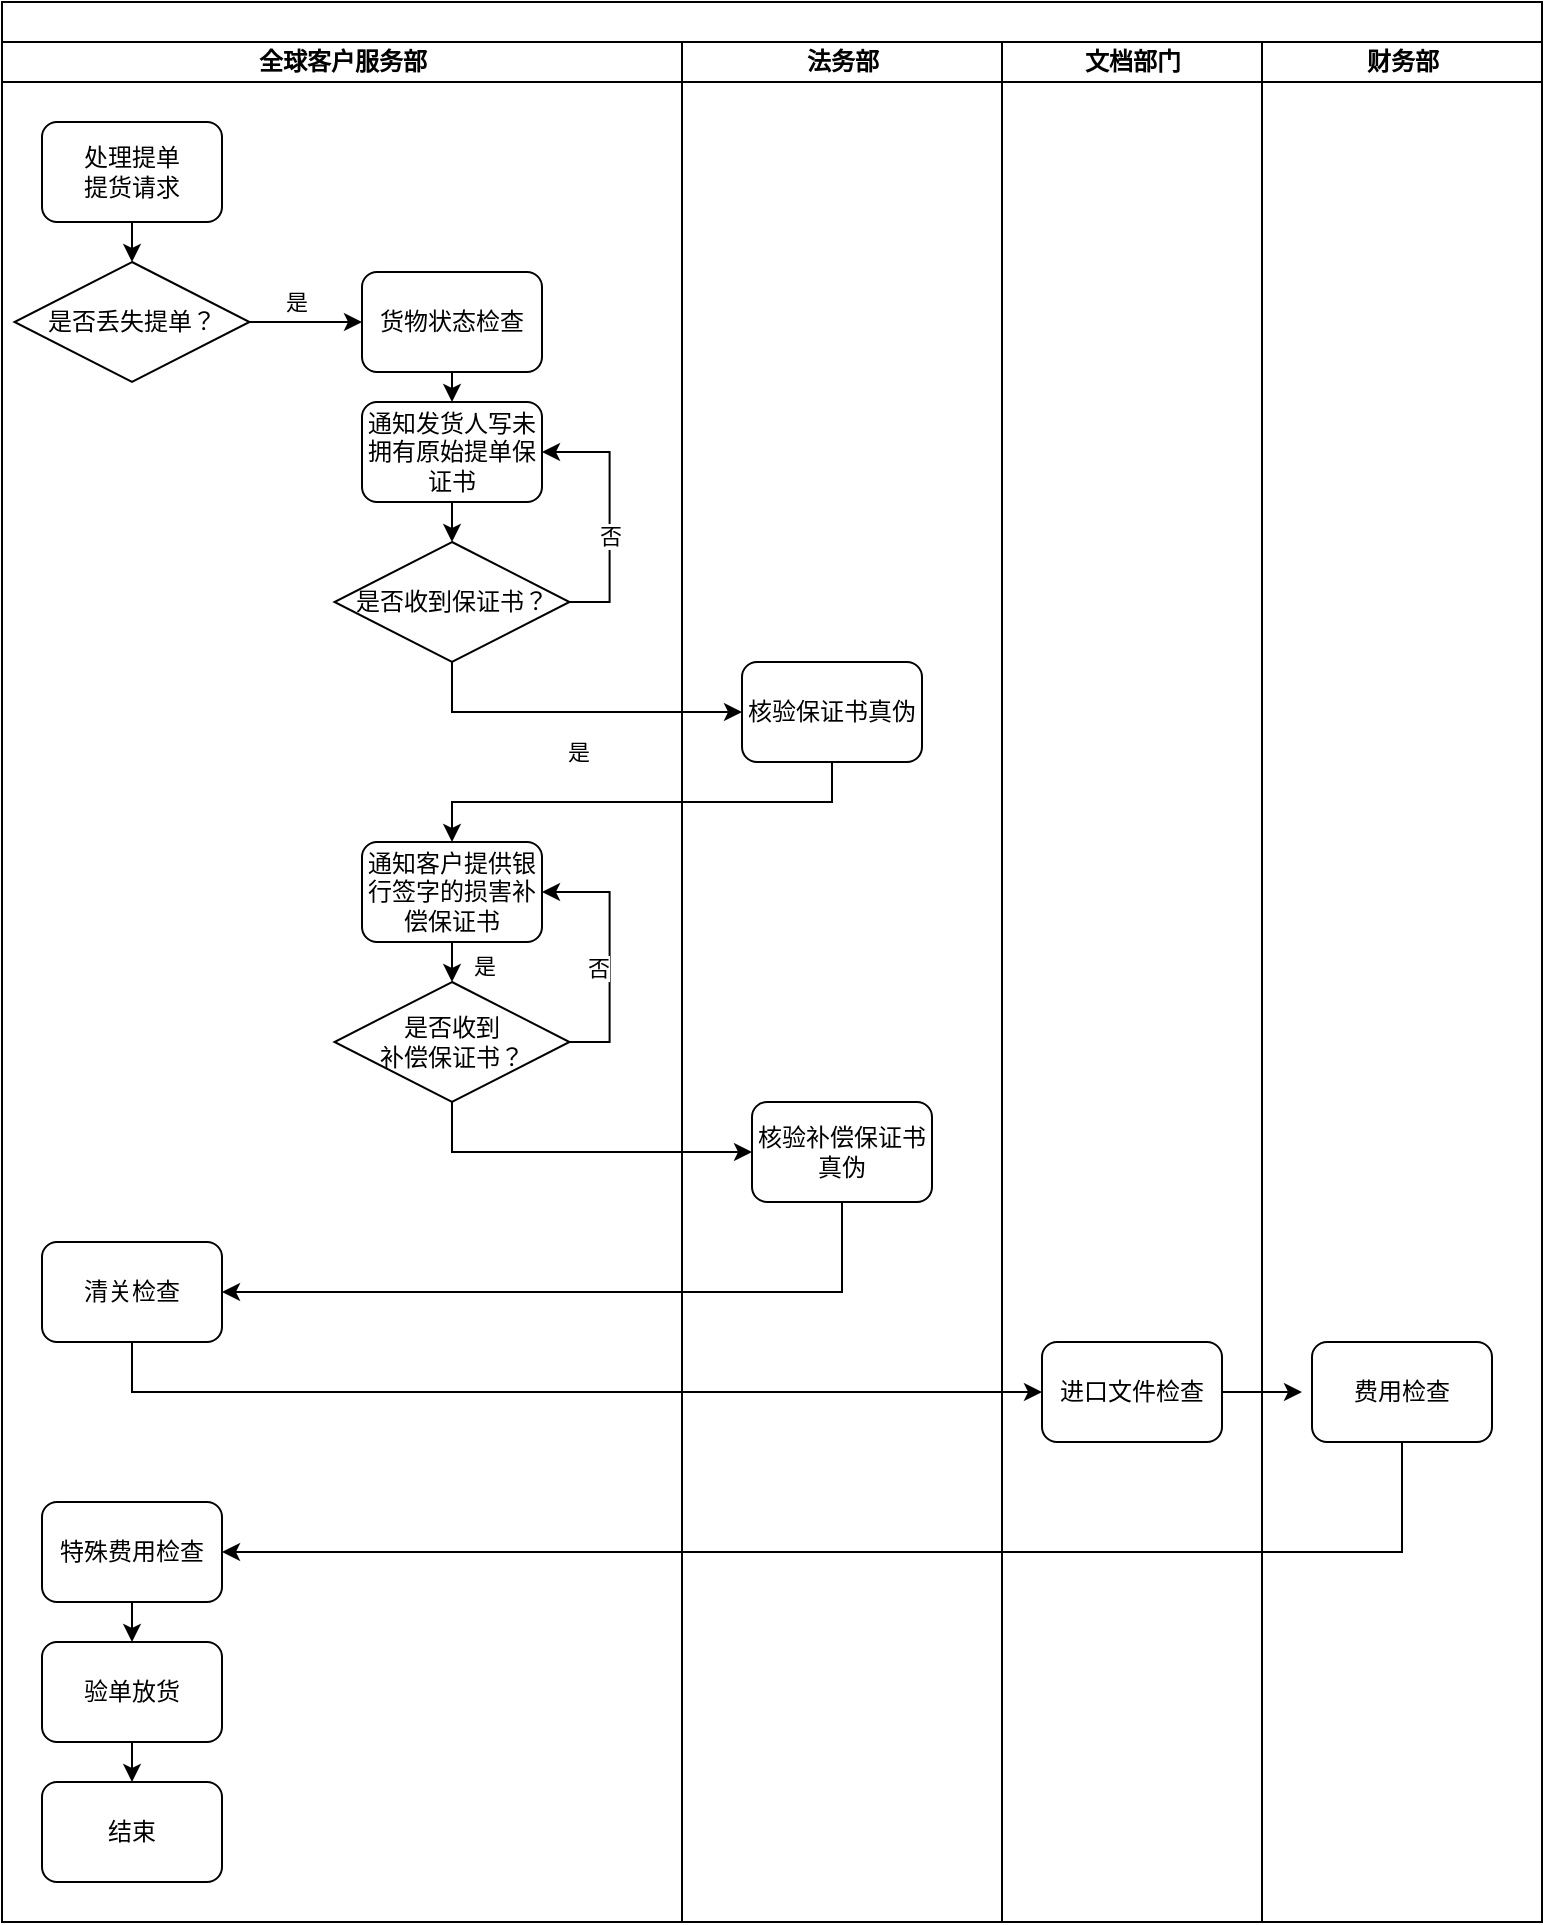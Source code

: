 <mxfile version="22.1.5" type="github">
  <diagram name="Page-1" id="74e2e168-ea6b-b213-b513-2b3c1d86103e">
    <mxGraphModel dx="1674" dy="758" grid="1" gridSize="10" guides="1" tooltips="1" connect="1" arrows="1" fold="1" page="1" pageScale="1" pageWidth="1100" pageHeight="850" background="none" math="0" shadow="0">
      <root>
        <mxCell id="0" />
        <mxCell id="1" parent="0" />
        <mxCell id="77e6c97f196da883-1" value="" style="swimlane;html=1;childLayout=stackLayout;startSize=20;rounded=0;shadow=0;labelBackgroundColor=none;strokeWidth=1;fontFamily=Verdana;fontSize=8;align=center;" parent="1" vertex="1">
          <mxGeometry x="70" y="20" width="770" height="960" as="geometry" />
        </mxCell>
        <mxCell id="77e6c97f196da883-2" value="全球客户服务部" style="swimlane;html=1;startSize=20;" parent="77e6c97f196da883-1" vertex="1">
          <mxGeometry y="20" width="340" height="940" as="geometry" />
        </mxCell>
        <mxCell id="ZSuGLA9R8co5YekJJskA-2" value="是否丢失提单？" style="rhombus;whiteSpace=wrap;html=1;" vertex="1" parent="77e6c97f196da883-2">
          <mxGeometry x="6.25" y="110" width="117.5" height="60" as="geometry" />
        </mxCell>
        <mxCell id="ZSuGLA9R8co5YekJJskA-13" style="edgeStyle=orthogonalEdgeStyle;rounded=0;orthogonalLoop=1;jettySize=auto;html=1;exitX=0.5;exitY=1;exitDx=0;exitDy=0;entryX=0.5;entryY=0;entryDx=0;entryDy=0;" edge="1" parent="77e6c97f196da883-2" source="ZSuGLA9R8co5YekJJskA-1" target="ZSuGLA9R8co5YekJJskA-12">
          <mxGeometry relative="1" as="geometry" />
        </mxCell>
        <mxCell id="ZSuGLA9R8co5YekJJskA-1" value="货物状态检查" style="rounded=1;whiteSpace=wrap;html=1;" vertex="1" parent="77e6c97f196da883-2">
          <mxGeometry x="180" y="115" width="90" height="50" as="geometry" />
        </mxCell>
        <mxCell id="ZSuGLA9R8co5YekJJskA-8" style="edgeStyle=orthogonalEdgeStyle;rounded=0;orthogonalLoop=1;jettySize=auto;html=1;exitX=1;exitY=0.5;exitDx=0;exitDy=0;" edge="1" parent="77e6c97f196da883-2" source="ZSuGLA9R8co5YekJJskA-2" target="ZSuGLA9R8co5YekJJskA-1">
          <mxGeometry relative="1" as="geometry" />
        </mxCell>
        <mxCell id="ZSuGLA9R8co5YekJJskA-9" value="是" style="edgeLabel;html=1;align=center;verticalAlign=middle;resizable=0;points=[];" vertex="1" connectable="0" parent="ZSuGLA9R8co5YekJJskA-8">
          <mxGeometry x="-0.026" y="-3" relative="1" as="geometry">
            <mxPoint x="-5" y="-13" as="offset" />
          </mxGeometry>
        </mxCell>
        <mxCell id="ZSuGLA9R8co5YekJJskA-5" value="处理提单&lt;br&gt;提货请求" style="rounded=1;whiteSpace=wrap;html=1;" vertex="1" parent="77e6c97f196da883-2">
          <mxGeometry x="20" y="40" width="90" height="50" as="geometry" />
        </mxCell>
        <mxCell id="ZSuGLA9R8co5YekJJskA-6" style="edgeStyle=orthogonalEdgeStyle;rounded=0;orthogonalLoop=1;jettySize=auto;html=1;exitX=0.5;exitY=1;exitDx=0;exitDy=0;entryX=0.5;entryY=0;entryDx=0;entryDy=0;" edge="1" parent="77e6c97f196da883-2" source="ZSuGLA9R8co5YekJJskA-5" target="ZSuGLA9R8co5YekJJskA-2">
          <mxGeometry relative="1" as="geometry" />
        </mxCell>
        <mxCell id="ZSuGLA9R8co5YekJJskA-16" style="edgeStyle=orthogonalEdgeStyle;rounded=0;orthogonalLoop=1;jettySize=auto;html=1;exitX=0.5;exitY=1;exitDx=0;exitDy=0;entryX=0.5;entryY=0;entryDx=0;entryDy=0;" edge="1" parent="77e6c97f196da883-2" source="ZSuGLA9R8co5YekJJskA-12" target="ZSuGLA9R8co5YekJJskA-15">
          <mxGeometry relative="1" as="geometry" />
        </mxCell>
        <mxCell id="ZSuGLA9R8co5YekJJskA-12" value="通知发货人写未拥有原始提单保证书" style="rounded=1;whiteSpace=wrap;html=1;" vertex="1" parent="77e6c97f196da883-2">
          <mxGeometry x="180" y="180" width="90" height="50" as="geometry" />
        </mxCell>
        <mxCell id="ZSuGLA9R8co5YekJJskA-14" style="edgeStyle=orthogonalEdgeStyle;rounded=0;orthogonalLoop=1;jettySize=auto;html=1;exitX=0.5;exitY=1;exitDx=0;exitDy=0;" edge="1" parent="77e6c97f196da883-2" source="ZSuGLA9R8co5YekJJskA-1" target="ZSuGLA9R8co5YekJJskA-1">
          <mxGeometry relative="1" as="geometry" />
        </mxCell>
        <mxCell id="ZSuGLA9R8co5YekJJskA-17" style="edgeStyle=orthogonalEdgeStyle;rounded=0;orthogonalLoop=1;jettySize=auto;html=1;exitX=1;exitY=0.5;exitDx=0;exitDy=0;entryX=1;entryY=0.5;entryDx=0;entryDy=0;" edge="1" parent="77e6c97f196da883-2" source="ZSuGLA9R8co5YekJJskA-15" target="ZSuGLA9R8co5YekJJskA-12">
          <mxGeometry relative="1" as="geometry" />
        </mxCell>
        <mxCell id="ZSuGLA9R8co5YekJJskA-18" value="否" style="edgeLabel;html=1;align=center;verticalAlign=middle;resizable=0;points=[];" vertex="1" connectable="0" parent="ZSuGLA9R8co5YekJJskA-17">
          <mxGeometry x="-0.178" relative="1" as="geometry">
            <mxPoint as="offset" />
          </mxGeometry>
        </mxCell>
        <mxCell id="ZSuGLA9R8co5YekJJskA-15" value="是否收到保证书？" style="rhombus;whiteSpace=wrap;html=1;" vertex="1" parent="77e6c97f196da883-2">
          <mxGeometry x="166.25" y="250" width="117.5" height="60" as="geometry" />
        </mxCell>
        <mxCell id="ZSuGLA9R8co5YekJJskA-22" style="edgeStyle=orthogonalEdgeStyle;rounded=0;orthogonalLoop=1;jettySize=auto;html=1;exitX=0.5;exitY=1;exitDx=0;exitDy=0;" edge="1" parent="77e6c97f196da883-2" source="ZSuGLA9R8co5YekJJskA-19" target="ZSuGLA9R8co5YekJJskA-21">
          <mxGeometry relative="1" as="geometry" />
        </mxCell>
        <mxCell id="ZSuGLA9R8co5YekJJskA-27" value="是" style="edgeLabel;html=1;align=center;verticalAlign=middle;resizable=0;points=[];" vertex="1" connectable="0" parent="ZSuGLA9R8co5YekJJskA-22">
          <mxGeometry x="-0.138" y="3" relative="1" as="geometry">
            <mxPoint x="13" y="3" as="offset" />
          </mxGeometry>
        </mxCell>
        <mxCell id="ZSuGLA9R8co5YekJJskA-19" value="通知客户提供银行签字的损害补偿保证书" style="rounded=1;whiteSpace=wrap;html=1;" vertex="1" parent="77e6c97f196da883-2">
          <mxGeometry x="180" y="400" width="90" height="50" as="geometry" />
        </mxCell>
        <mxCell id="ZSuGLA9R8co5YekJJskA-24" style="edgeStyle=orthogonalEdgeStyle;rounded=0;orthogonalLoop=1;jettySize=auto;html=1;exitX=1;exitY=0.5;exitDx=0;exitDy=0;entryX=1;entryY=0.5;entryDx=0;entryDy=0;" edge="1" parent="77e6c97f196da883-2" source="ZSuGLA9R8co5YekJJskA-21" target="ZSuGLA9R8co5YekJJskA-19">
          <mxGeometry relative="1" as="geometry" />
        </mxCell>
        <mxCell id="ZSuGLA9R8co5YekJJskA-25" value="否" style="edgeLabel;html=1;align=center;verticalAlign=middle;resizable=0;points=[];" vertex="1" connectable="0" parent="ZSuGLA9R8co5YekJJskA-24">
          <mxGeometry x="-0.106" y="6" relative="1" as="geometry">
            <mxPoint as="offset" />
          </mxGeometry>
        </mxCell>
        <mxCell id="ZSuGLA9R8co5YekJJskA-21" value="是否收到&lt;br&gt;补偿保证书？" style="rhombus;whiteSpace=wrap;html=1;" vertex="1" parent="77e6c97f196da883-2">
          <mxGeometry x="166.25" y="470" width="117.5" height="60" as="geometry" />
        </mxCell>
        <mxCell id="ZSuGLA9R8co5YekJJskA-59" value="清关检查" style="rounded=1;whiteSpace=wrap;html=1;" vertex="1" parent="77e6c97f196da883-2">
          <mxGeometry x="20" y="600" width="90" height="50" as="geometry" />
        </mxCell>
        <mxCell id="ZSuGLA9R8co5YekJJskA-72" style="edgeStyle=orthogonalEdgeStyle;rounded=0;orthogonalLoop=1;jettySize=auto;html=1;exitX=0.5;exitY=1;exitDx=0;exitDy=0;entryX=0.5;entryY=0;entryDx=0;entryDy=0;" edge="1" parent="77e6c97f196da883-2" source="ZSuGLA9R8co5YekJJskA-69" target="ZSuGLA9R8co5YekJJskA-71">
          <mxGeometry relative="1" as="geometry" />
        </mxCell>
        <mxCell id="ZSuGLA9R8co5YekJJskA-69" value="特殊费用检查" style="rounded=1;whiteSpace=wrap;html=1;" vertex="1" parent="77e6c97f196da883-2">
          <mxGeometry x="20" y="730" width="90" height="50" as="geometry" />
        </mxCell>
        <mxCell id="ZSuGLA9R8co5YekJJskA-74" style="edgeStyle=orthogonalEdgeStyle;rounded=0;orthogonalLoop=1;jettySize=auto;html=1;exitX=0.5;exitY=1;exitDx=0;exitDy=0;entryX=0.5;entryY=0;entryDx=0;entryDy=0;" edge="1" parent="77e6c97f196da883-2" source="ZSuGLA9R8co5YekJJskA-71" target="ZSuGLA9R8co5YekJJskA-73">
          <mxGeometry relative="1" as="geometry" />
        </mxCell>
        <mxCell id="ZSuGLA9R8co5YekJJskA-71" value="验单放货" style="rounded=1;whiteSpace=wrap;html=1;" vertex="1" parent="77e6c97f196da883-2">
          <mxGeometry x="20" y="800" width="90" height="50" as="geometry" />
        </mxCell>
        <mxCell id="ZSuGLA9R8co5YekJJskA-73" value="结束" style="rounded=1;whiteSpace=wrap;html=1;" vertex="1" parent="77e6c97f196da883-2">
          <mxGeometry x="20" y="870" width="90" height="50" as="geometry" />
        </mxCell>
        <mxCell id="77e6c97f196da883-3" value="法务部" style="swimlane;html=1;startSize=20;" parent="77e6c97f196da883-1" vertex="1">
          <mxGeometry x="340" y="20" width="160" height="940" as="geometry" />
        </mxCell>
        <mxCell id="ZSuGLA9R8co5YekJJskA-52" value="核验保证书真伪" style="rounded=1;whiteSpace=wrap;html=1;" vertex="1" parent="77e6c97f196da883-3">
          <mxGeometry x="30" y="310" width="90" height="50" as="geometry" />
        </mxCell>
        <mxCell id="ZSuGLA9R8co5YekJJskA-57" value="核验补偿保证书真伪" style="rounded=1;whiteSpace=wrap;html=1;" vertex="1" parent="77e6c97f196da883-3">
          <mxGeometry x="35" y="530" width="90" height="50" as="geometry" />
        </mxCell>
        <mxCell id="77e6c97f196da883-4" value="文档部门" style="swimlane;html=1;startSize=20;" parent="77e6c97f196da883-1" vertex="1">
          <mxGeometry x="500" y="20" width="130" height="940" as="geometry" />
        </mxCell>
        <mxCell id="ZSuGLA9R8co5YekJJskA-68" style="edgeStyle=orthogonalEdgeStyle;rounded=0;orthogonalLoop=1;jettySize=auto;html=1;exitX=1;exitY=0.5;exitDx=0;exitDy=0;" edge="1" parent="77e6c97f196da883-4" source="ZSuGLA9R8co5YekJJskA-62">
          <mxGeometry relative="1" as="geometry">
            <mxPoint x="150" y="675" as="targetPoint" />
          </mxGeometry>
        </mxCell>
        <mxCell id="ZSuGLA9R8co5YekJJskA-62" value="进口文件检查" style="rounded=1;whiteSpace=wrap;html=1;" vertex="1" parent="77e6c97f196da883-4">
          <mxGeometry x="20" y="650" width="90" height="50" as="geometry" />
        </mxCell>
        <mxCell id="77e6c97f196da883-5" value="财务部" style="swimlane;html=1;startSize=20;" parent="77e6c97f196da883-1" vertex="1">
          <mxGeometry x="630" y="20" width="140" height="940" as="geometry" />
        </mxCell>
        <mxCell id="ZSuGLA9R8co5YekJJskA-64" value="费用检查" style="rounded=1;whiteSpace=wrap;html=1;" vertex="1" parent="77e6c97f196da883-5">
          <mxGeometry x="25" y="650" width="90" height="50" as="geometry" />
        </mxCell>
        <mxCell id="ZSuGLA9R8co5YekJJskA-54" style="edgeStyle=orthogonalEdgeStyle;rounded=0;orthogonalLoop=1;jettySize=auto;html=1;exitX=0.5;exitY=1;exitDx=0;exitDy=0;entryX=0;entryY=0.5;entryDx=0;entryDy=0;" edge="1" parent="77e6c97f196da883-1" source="ZSuGLA9R8co5YekJJskA-15" target="ZSuGLA9R8co5YekJJskA-52">
          <mxGeometry relative="1" as="geometry" />
        </mxCell>
        <mxCell id="ZSuGLA9R8co5YekJJskA-55" value="是" style="edgeLabel;html=1;align=center;verticalAlign=middle;resizable=0;points=[];" vertex="1" connectable="0" parent="ZSuGLA9R8co5YekJJskA-54">
          <mxGeometry x="-0.211" y="-1" relative="1" as="geometry">
            <mxPoint x="21" y="19" as="offset" />
          </mxGeometry>
        </mxCell>
        <mxCell id="ZSuGLA9R8co5YekJJskA-56" style="edgeStyle=orthogonalEdgeStyle;rounded=0;orthogonalLoop=1;jettySize=auto;html=1;exitX=0.5;exitY=1;exitDx=0;exitDy=0;entryX=0.5;entryY=0;entryDx=0;entryDy=0;" edge="1" parent="77e6c97f196da883-1" source="ZSuGLA9R8co5YekJJskA-52" target="ZSuGLA9R8co5YekJJskA-19">
          <mxGeometry relative="1" as="geometry" />
        </mxCell>
        <mxCell id="ZSuGLA9R8co5YekJJskA-58" style="edgeStyle=orthogonalEdgeStyle;rounded=0;orthogonalLoop=1;jettySize=auto;html=1;exitX=0.5;exitY=1;exitDx=0;exitDy=0;entryX=0;entryY=0.5;entryDx=0;entryDy=0;" edge="1" parent="77e6c97f196da883-1" source="ZSuGLA9R8co5YekJJskA-21" target="ZSuGLA9R8co5YekJJskA-57">
          <mxGeometry relative="1" as="geometry" />
        </mxCell>
        <mxCell id="ZSuGLA9R8co5YekJJskA-61" style="edgeStyle=orthogonalEdgeStyle;rounded=0;orthogonalLoop=1;jettySize=auto;html=1;exitX=0.5;exitY=1;exitDx=0;exitDy=0;entryX=1;entryY=0.5;entryDx=0;entryDy=0;" edge="1" parent="77e6c97f196da883-1" source="ZSuGLA9R8co5YekJJskA-57" target="ZSuGLA9R8co5YekJJskA-59">
          <mxGeometry relative="1" as="geometry" />
        </mxCell>
        <mxCell id="ZSuGLA9R8co5YekJJskA-63" style="edgeStyle=orthogonalEdgeStyle;rounded=0;orthogonalLoop=1;jettySize=auto;html=1;exitX=0.5;exitY=1;exitDx=0;exitDy=0;" edge="1" parent="77e6c97f196da883-1" source="ZSuGLA9R8co5YekJJskA-59" target="ZSuGLA9R8co5YekJJskA-62">
          <mxGeometry relative="1" as="geometry" />
        </mxCell>
        <mxCell id="ZSuGLA9R8co5YekJJskA-70" style="edgeStyle=orthogonalEdgeStyle;rounded=0;orthogonalLoop=1;jettySize=auto;html=1;exitX=0.5;exitY=1;exitDx=0;exitDy=0;entryX=1;entryY=0.5;entryDx=0;entryDy=0;" edge="1" parent="77e6c97f196da883-1" source="ZSuGLA9R8co5YekJJskA-64" target="ZSuGLA9R8co5YekJJskA-69">
          <mxGeometry relative="1" as="geometry" />
        </mxCell>
      </root>
    </mxGraphModel>
  </diagram>
</mxfile>
